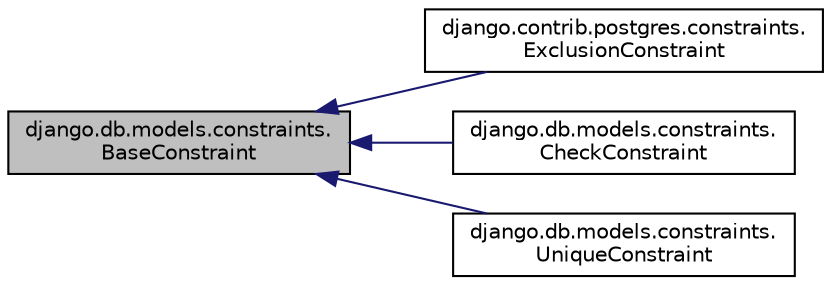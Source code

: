 digraph "django.db.models.constraints.BaseConstraint"
{
 // LATEX_PDF_SIZE
  edge [fontname="Helvetica",fontsize="10",labelfontname="Helvetica",labelfontsize="10"];
  node [fontname="Helvetica",fontsize="10",shape=record];
  rankdir="LR";
  Node1 [label="django.db.models.constraints.\lBaseConstraint",height=0.2,width=0.4,color="black", fillcolor="grey75", style="filled", fontcolor="black",tooltip=" "];
  Node1 -> Node2 [dir="back",color="midnightblue",fontsize="10",style="solid"];
  Node2 [label="django.contrib.postgres.constraints.\lExclusionConstraint",height=0.2,width=0.4,color="black", fillcolor="white", style="filled",URL="$classdjango_1_1contrib_1_1postgres_1_1constraints_1_1_exclusion_constraint.html",tooltip=" "];
  Node1 -> Node3 [dir="back",color="midnightblue",fontsize="10",style="solid"];
  Node3 [label="django.db.models.constraints.\lCheckConstraint",height=0.2,width=0.4,color="black", fillcolor="white", style="filled",URL="$classdjango_1_1db_1_1models_1_1constraints_1_1_check_constraint.html",tooltip=" "];
  Node1 -> Node4 [dir="back",color="midnightblue",fontsize="10",style="solid"];
  Node4 [label="django.db.models.constraints.\lUniqueConstraint",height=0.2,width=0.4,color="black", fillcolor="white", style="filled",URL="$classdjango_1_1db_1_1models_1_1constraints_1_1_unique_constraint.html",tooltip=" "];
}
